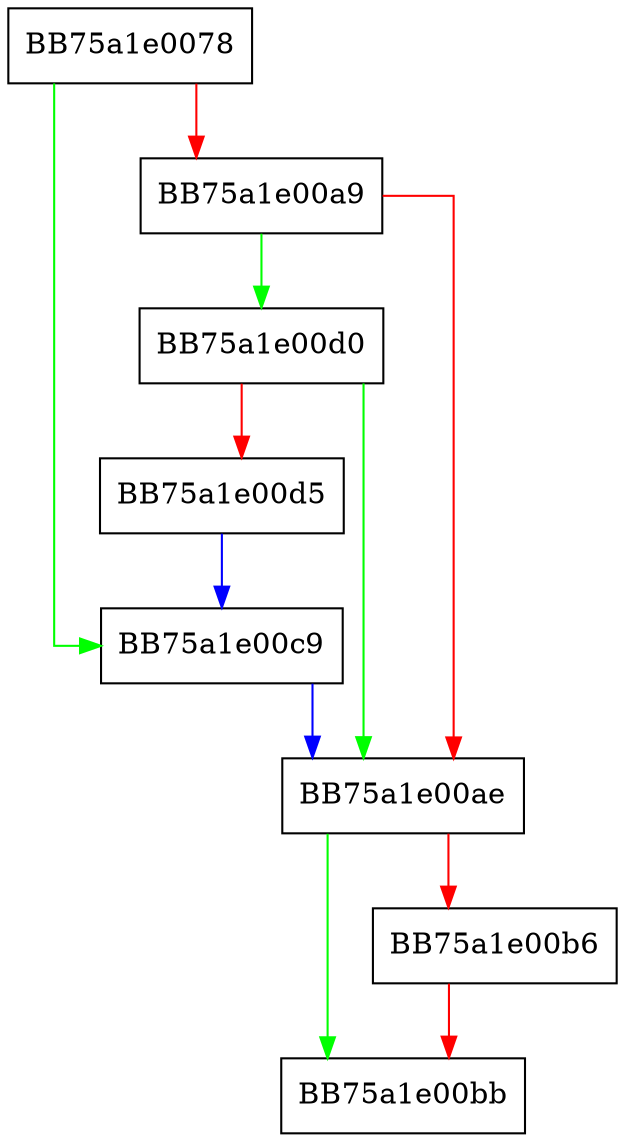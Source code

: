 digraph CHash {
  node [shape="box"];
  graph [splines=ortho];
  BB75a1e0078 -> BB75a1e00c9 [color="green"];
  BB75a1e0078 -> BB75a1e00a9 [color="red"];
  BB75a1e00a9 -> BB75a1e00d0 [color="green"];
  BB75a1e00a9 -> BB75a1e00ae [color="red"];
  BB75a1e00ae -> BB75a1e00bb [color="green"];
  BB75a1e00ae -> BB75a1e00b6 [color="red"];
  BB75a1e00b6 -> BB75a1e00bb [color="red"];
  BB75a1e00c9 -> BB75a1e00ae [color="blue"];
  BB75a1e00d0 -> BB75a1e00ae [color="green"];
  BB75a1e00d0 -> BB75a1e00d5 [color="red"];
  BB75a1e00d5 -> BB75a1e00c9 [color="blue"];
}
